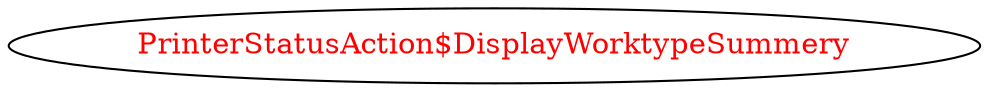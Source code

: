 digraph dependencyGraph {
 concentrate=true;
 ranksep="2.0";
 rankdir="LR"; 
 splines="ortho";
"PrinterStatusAction$DisplayWorktypeSummery" [fontcolor="red"];
}